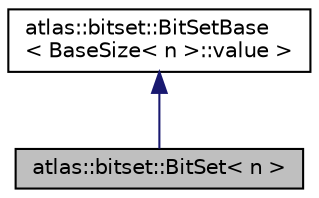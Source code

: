 digraph "atlas::bitset::BitSet&lt; n &gt;"
{
  edge [fontname="Helvetica",fontsize="10",labelfontname="Helvetica",labelfontsize="10"];
  node [fontname="Helvetica",fontsize="10",shape=record];
  Node1 [label="atlas::bitset::BitSet\< n \>",height=0.2,width=0.4,color="black", fillcolor="grey75", style="filled", fontcolor="black"];
  Node2 -> Node1 [dir="back",color="midnightblue",fontsize="10",style="solid",fontname="Helvetica"];
  Node2 [label="atlas::bitset::BitSetBase\l\< BaseSize\< n \>::value \>",height=0.2,width=0.4,color="black", fillcolor="white", style="filled",URL="$classatlas_1_1bitset_1_1BitSetBase.html"];
}
